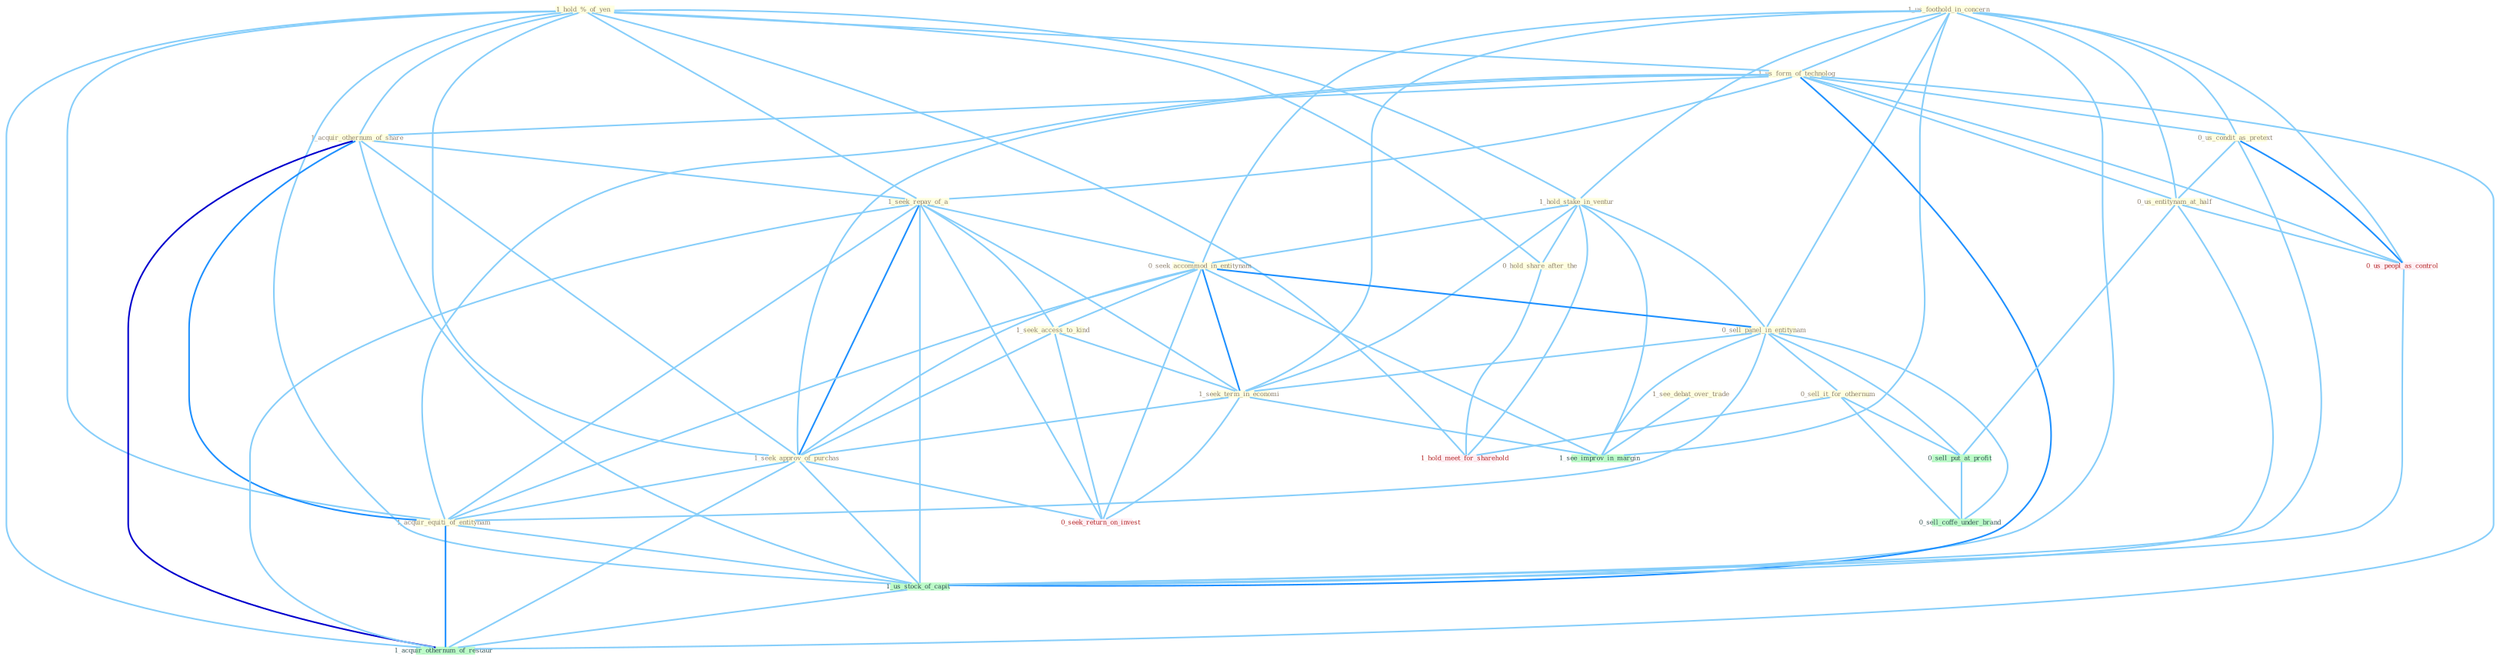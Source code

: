 Graph G{ 
    node
    [shape=polygon,style=filled,width=.5,height=.06,color="#BDFCC9",fixedsize=true,fontsize=4,
    fontcolor="#2f4f4f"];
    {node
    [color="#ffffe0", fontcolor="#8b7d6b"] "1_hold_%_of_yen " "1_us_foothold_in_concern " "1_us_form_of_technolog " "0_us_condit_as_pretext " "1_acquir_othernum_of_share " "1_hold_stake_in_ventur " "0_hold_share_after_the " "1_seek_repay_of_a " "0_us_entitynam_at_half " "0_seek_accommod_in_entitynam " "0_sell_panel_in_entitynam " "1_see_debat_over_trade " "1_seek_access_to_kind " "1_seek_term_in_economi " "0_sell_it_for_othernum " "1_seek_approv_of_purchas " "1_acquir_equiti_of_entitynam "}
{node [color="#fff0f5", fontcolor="#b22222"] "0_us_peopl_as_control " "0_seek_return_on_invest " "1_hold_meet_for_sharehold "}
edge [color="#B0E2FF"];

	"1_hold_%_of_yen " -- "1_us_form_of_technolog " [w="1", color="#87cefa" ];
	"1_hold_%_of_yen " -- "1_acquir_othernum_of_share " [w="1", color="#87cefa" ];
	"1_hold_%_of_yen " -- "1_hold_stake_in_ventur " [w="1", color="#87cefa" ];
	"1_hold_%_of_yen " -- "0_hold_share_after_the " [w="1", color="#87cefa" ];
	"1_hold_%_of_yen " -- "1_seek_repay_of_a " [w="1", color="#87cefa" ];
	"1_hold_%_of_yen " -- "1_seek_approv_of_purchas " [w="1", color="#87cefa" ];
	"1_hold_%_of_yen " -- "1_acquir_equiti_of_entitynam " [w="1", color="#87cefa" ];
	"1_hold_%_of_yen " -- "1_us_stock_of_capit " [w="1", color="#87cefa" ];
	"1_hold_%_of_yen " -- "1_hold_meet_for_sharehold " [w="1", color="#87cefa" ];
	"1_hold_%_of_yen " -- "1_acquir_othernum_of_restaur " [w="1", color="#87cefa" ];
	"1_us_foothold_in_concern " -- "1_us_form_of_technolog " [w="1", color="#87cefa" ];
	"1_us_foothold_in_concern " -- "0_us_condit_as_pretext " [w="1", color="#87cefa" ];
	"1_us_foothold_in_concern " -- "1_hold_stake_in_ventur " [w="1", color="#87cefa" ];
	"1_us_foothold_in_concern " -- "0_us_entitynam_at_half " [w="1", color="#87cefa" ];
	"1_us_foothold_in_concern " -- "0_seek_accommod_in_entitynam " [w="1", color="#87cefa" ];
	"1_us_foothold_in_concern " -- "0_sell_panel_in_entitynam " [w="1", color="#87cefa" ];
	"1_us_foothold_in_concern " -- "1_seek_term_in_economi " [w="1", color="#87cefa" ];
	"1_us_foothold_in_concern " -- "0_us_peopl_as_control " [w="1", color="#87cefa" ];
	"1_us_foothold_in_concern " -- "1_us_stock_of_capit " [w="1", color="#87cefa" ];
	"1_us_foothold_in_concern " -- "1_see_improv_in_margin " [w="1", color="#87cefa" ];
	"1_us_form_of_technolog " -- "0_us_condit_as_pretext " [w="1", color="#87cefa" ];
	"1_us_form_of_technolog " -- "1_acquir_othernum_of_share " [w="1", color="#87cefa" ];
	"1_us_form_of_technolog " -- "1_seek_repay_of_a " [w="1", color="#87cefa" ];
	"1_us_form_of_technolog " -- "0_us_entitynam_at_half " [w="1", color="#87cefa" ];
	"1_us_form_of_technolog " -- "1_seek_approv_of_purchas " [w="1", color="#87cefa" ];
	"1_us_form_of_technolog " -- "1_acquir_equiti_of_entitynam " [w="1", color="#87cefa" ];
	"1_us_form_of_technolog " -- "0_us_peopl_as_control " [w="1", color="#87cefa" ];
	"1_us_form_of_technolog " -- "1_us_stock_of_capit " [w="2", color="#1e90ff" , len=0.8];
	"1_us_form_of_technolog " -- "1_acquir_othernum_of_restaur " [w="1", color="#87cefa" ];
	"0_us_condit_as_pretext " -- "0_us_entitynam_at_half " [w="1", color="#87cefa" ];
	"0_us_condit_as_pretext " -- "0_us_peopl_as_control " [w="2", color="#1e90ff" , len=0.8];
	"0_us_condit_as_pretext " -- "1_us_stock_of_capit " [w="1", color="#87cefa" ];
	"1_acquir_othernum_of_share " -- "1_seek_repay_of_a " [w="1", color="#87cefa" ];
	"1_acquir_othernum_of_share " -- "1_seek_approv_of_purchas " [w="1", color="#87cefa" ];
	"1_acquir_othernum_of_share " -- "1_acquir_equiti_of_entitynam " [w="2", color="#1e90ff" , len=0.8];
	"1_acquir_othernum_of_share " -- "1_us_stock_of_capit " [w="1", color="#87cefa" ];
	"1_acquir_othernum_of_share " -- "1_acquir_othernum_of_restaur " [w="3", color="#0000cd" , len=0.6];
	"1_hold_stake_in_ventur " -- "0_hold_share_after_the " [w="1", color="#87cefa" ];
	"1_hold_stake_in_ventur " -- "0_seek_accommod_in_entitynam " [w="1", color="#87cefa" ];
	"1_hold_stake_in_ventur " -- "0_sell_panel_in_entitynam " [w="1", color="#87cefa" ];
	"1_hold_stake_in_ventur " -- "1_seek_term_in_economi " [w="1", color="#87cefa" ];
	"1_hold_stake_in_ventur " -- "1_see_improv_in_margin " [w="1", color="#87cefa" ];
	"1_hold_stake_in_ventur " -- "1_hold_meet_for_sharehold " [w="1", color="#87cefa" ];
	"0_hold_share_after_the " -- "1_hold_meet_for_sharehold " [w="1", color="#87cefa" ];
	"1_seek_repay_of_a " -- "0_seek_accommod_in_entitynam " [w="1", color="#87cefa" ];
	"1_seek_repay_of_a " -- "1_seek_access_to_kind " [w="1", color="#87cefa" ];
	"1_seek_repay_of_a " -- "1_seek_term_in_economi " [w="1", color="#87cefa" ];
	"1_seek_repay_of_a " -- "1_seek_approv_of_purchas " [w="2", color="#1e90ff" , len=0.8];
	"1_seek_repay_of_a " -- "1_acquir_equiti_of_entitynam " [w="1", color="#87cefa" ];
	"1_seek_repay_of_a " -- "0_seek_return_on_invest " [w="1", color="#87cefa" ];
	"1_seek_repay_of_a " -- "1_us_stock_of_capit " [w="1", color="#87cefa" ];
	"1_seek_repay_of_a " -- "1_acquir_othernum_of_restaur " [w="1", color="#87cefa" ];
	"0_us_entitynam_at_half " -- "0_us_peopl_as_control " [w="1", color="#87cefa" ];
	"0_us_entitynam_at_half " -- "0_sell_put_at_profit " [w="1", color="#87cefa" ];
	"0_us_entitynam_at_half " -- "1_us_stock_of_capit " [w="1", color="#87cefa" ];
	"0_seek_accommod_in_entitynam " -- "0_sell_panel_in_entitynam " [w="2", color="#1e90ff" , len=0.8];
	"0_seek_accommod_in_entitynam " -- "1_seek_access_to_kind " [w="1", color="#87cefa" ];
	"0_seek_accommod_in_entitynam " -- "1_seek_term_in_economi " [w="2", color="#1e90ff" , len=0.8];
	"0_seek_accommod_in_entitynam " -- "1_seek_approv_of_purchas " [w="1", color="#87cefa" ];
	"0_seek_accommod_in_entitynam " -- "1_acquir_equiti_of_entitynam " [w="1", color="#87cefa" ];
	"0_seek_accommod_in_entitynam " -- "0_seek_return_on_invest " [w="1", color="#87cefa" ];
	"0_seek_accommod_in_entitynam " -- "1_see_improv_in_margin " [w="1", color="#87cefa" ];
	"0_sell_panel_in_entitynam " -- "1_seek_term_in_economi " [w="1", color="#87cefa" ];
	"0_sell_panel_in_entitynam " -- "0_sell_it_for_othernum " [w="1", color="#87cefa" ];
	"0_sell_panel_in_entitynam " -- "1_acquir_equiti_of_entitynam " [w="1", color="#87cefa" ];
	"0_sell_panel_in_entitynam " -- "0_sell_put_at_profit " [w="1", color="#87cefa" ];
	"0_sell_panel_in_entitynam " -- "1_see_improv_in_margin " [w="1", color="#87cefa" ];
	"0_sell_panel_in_entitynam " -- "0_sell_coffe_under_brand " [w="1", color="#87cefa" ];
	"1_see_debat_over_trade " -- "1_see_improv_in_margin " [w="1", color="#87cefa" ];
	"1_seek_access_to_kind " -- "1_seek_term_in_economi " [w="1", color="#87cefa" ];
	"1_seek_access_to_kind " -- "1_seek_approv_of_purchas " [w="1", color="#87cefa" ];
	"1_seek_access_to_kind " -- "0_seek_return_on_invest " [w="1", color="#87cefa" ];
	"1_seek_term_in_economi " -- "1_seek_approv_of_purchas " [w="1", color="#87cefa" ];
	"1_seek_term_in_economi " -- "0_seek_return_on_invest " [w="1", color="#87cefa" ];
	"1_seek_term_in_economi " -- "1_see_improv_in_margin " [w="1", color="#87cefa" ];
	"0_sell_it_for_othernum " -- "0_sell_put_at_profit " [w="1", color="#87cefa" ];
	"0_sell_it_for_othernum " -- "0_sell_coffe_under_brand " [w="1", color="#87cefa" ];
	"0_sell_it_for_othernum " -- "1_hold_meet_for_sharehold " [w="1", color="#87cefa" ];
	"1_seek_approv_of_purchas " -- "1_acquir_equiti_of_entitynam " [w="1", color="#87cefa" ];
	"1_seek_approv_of_purchas " -- "0_seek_return_on_invest " [w="1", color="#87cefa" ];
	"1_seek_approv_of_purchas " -- "1_us_stock_of_capit " [w="1", color="#87cefa" ];
	"1_seek_approv_of_purchas " -- "1_acquir_othernum_of_restaur " [w="1", color="#87cefa" ];
	"1_acquir_equiti_of_entitynam " -- "1_us_stock_of_capit " [w="1", color="#87cefa" ];
	"1_acquir_equiti_of_entitynam " -- "1_acquir_othernum_of_restaur " [w="2", color="#1e90ff" , len=0.8];
	"0_us_peopl_as_control " -- "1_us_stock_of_capit " [w="1", color="#87cefa" ];
	"0_sell_put_at_profit " -- "0_sell_coffe_under_brand " [w="1", color="#87cefa" ];
	"1_us_stock_of_capit " -- "1_acquir_othernum_of_restaur " [w="1", color="#87cefa" ];
}